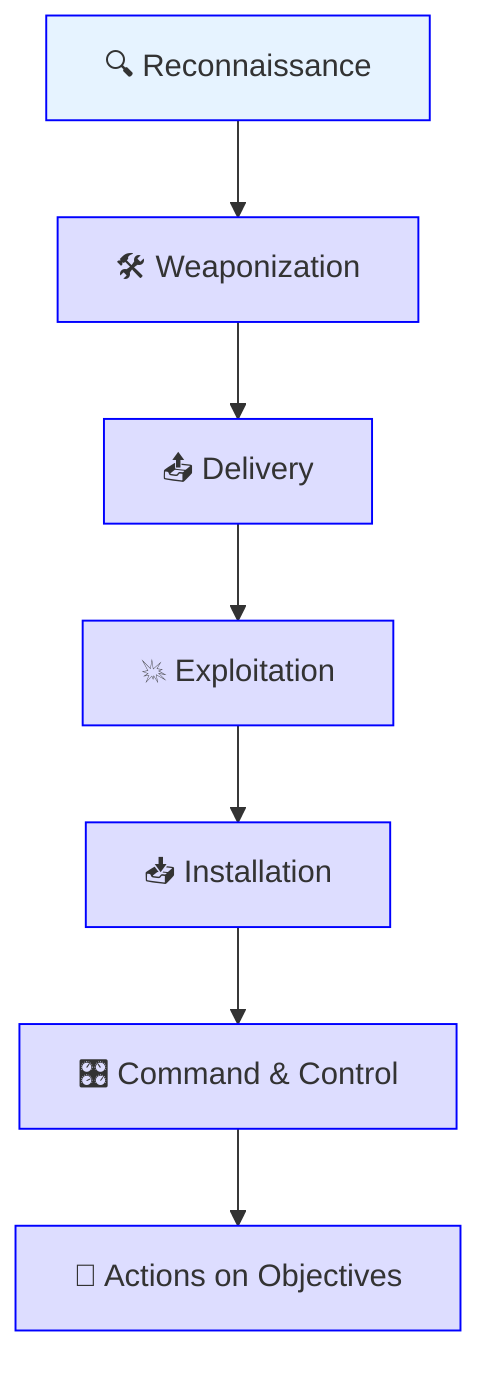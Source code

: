 graph TD
    A[🔍 Reconnaissance] --> B[🛠️ Weaponization]
    B --> C[📤 Delivery]
    C --> D[💥 Exploitation]
    D --> E[📥 Installation]
    E --> F[🎛️ Command & Control]
    F --> G[🎯 Actions on Objectives]
    
    classDef red fill:#ffdddd,stroke:#ff0000
    classDef blue fill:#ddddff,stroke:#0000ff
    class A,B,C,D,E,F,G blue
    style A fill:#e6f3ff